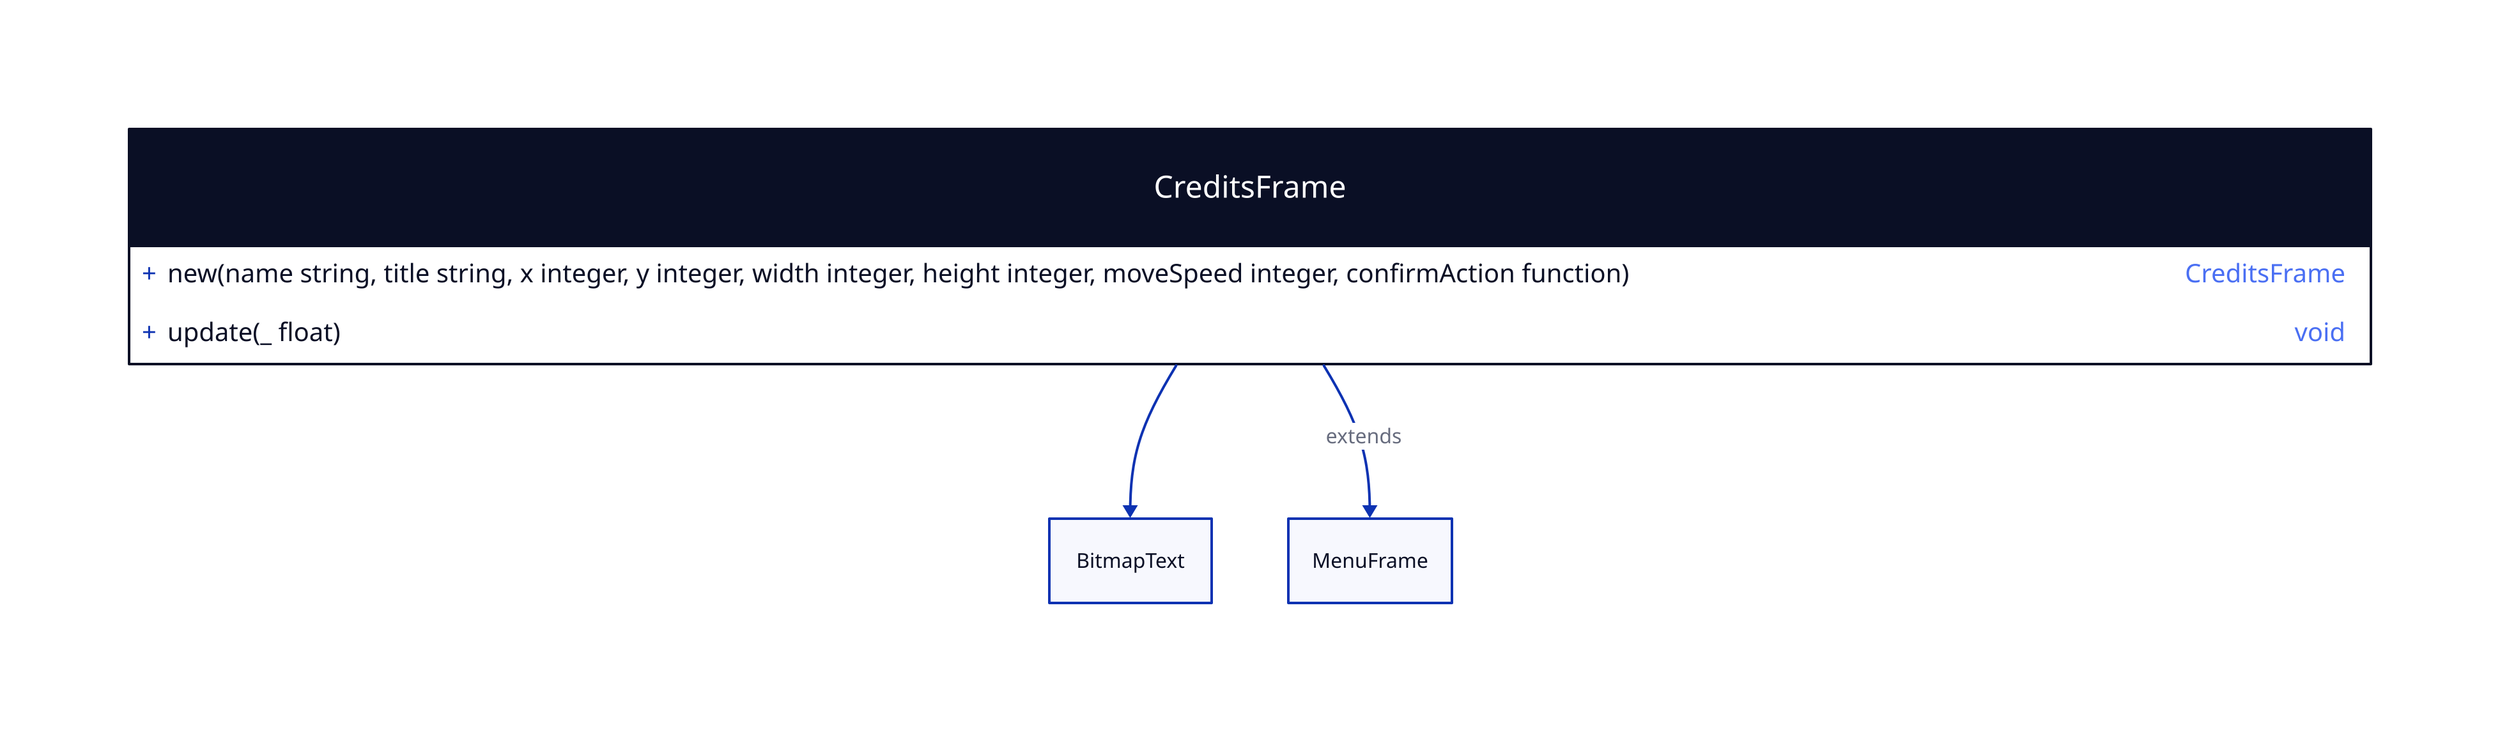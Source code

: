 CreditsFrame: {
  shape: class

  +new(name string, title string, x integer, y integer, width integer, height integer, moveSpeed integer, confirmAction function): CreditsFrame

  +update(_ float): void
}
CreditsFrame -> BitmapText
CreditsFrame -> MenuFrame: extends
